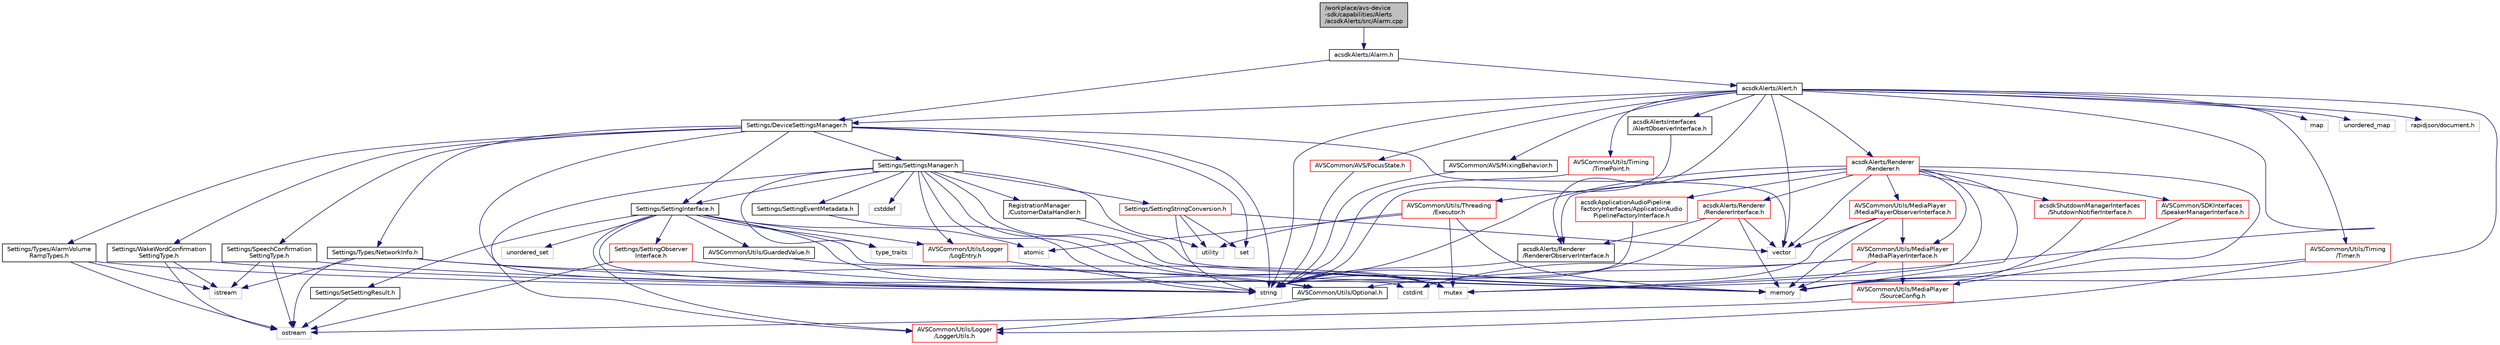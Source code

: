digraph "/workplace/avs-device-sdk/capabilities/Alerts/acsdkAlerts/src/Alarm.cpp"
{
  edge [fontname="Helvetica",fontsize="10",labelfontname="Helvetica",labelfontsize="10"];
  node [fontname="Helvetica",fontsize="10",shape=record];
  Node0 [label="/workplace/avs-device\l-sdk/capabilities/Alerts\l/acsdkAlerts/src/Alarm.cpp",height=0.2,width=0.4,color="black", fillcolor="grey75", style="filled", fontcolor="black"];
  Node0 -> Node1 [color="midnightblue",fontsize="10",style="solid",fontname="Helvetica"];
  Node1 [label="acsdkAlerts/Alarm.h",height=0.2,width=0.4,color="black", fillcolor="white", style="filled",URL="$_alarm_8h.html"];
  Node1 -> Node2 [color="midnightblue",fontsize="10",style="solid",fontname="Helvetica"];
  Node2 [label="Settings/DeviceSettingsManager.h",height=0.2,width=0.4,color="black", fillcolor="white", style="filled",URL="$_device_settings_manager_8h.html"];
  Node2 -> Node3 [color="midnightblue",fontsize="10",style="solid",fontname="Helvetica"];
  Node3 [label="cstdint",height=0.2,width=0.4,color="grey75", fillcolor="white", style="filled"];
  Node2 -> Node4 [color="midnightblue",fontsize="10",style="solid",fontname="Helvetica"];
  Node4 [label="set",height=0.2,width=0.4,color="grey75", fillcolor="white", style="filled"];
  Node2 -> Node5 [color="midnightblue",fontsize="10",style="solid",fontname="Helvetica"];
  Node5 [label="string",height=0.2,width=0.4,color="grey75", fillcolor="white", style="filled"];
  Node2 -> Node6 [color="midnightblue",fontsize="10",style="solid",fontname="Helvetica"];
  Node6 [label="vector",height=0.2,width=0.4,color="grey75", fillcolor="white", style="filled"];
  Node2 -> Node7 [color="midnightblue",fontsize="10",style="solid",fontname="Helvetica"];
  Node7 [label="Settings/SettingInterface.h",height=0.2,width=0.4,color="black", fillcolor="white", style="filled",URL="$_setting_interface_8h.html"];
  Node7 -> Node8 [color="midnightblue",fontsize="10",style="solid",fontname="Helvetica"];
  Node8 [label="atomic",height=0.2,width=0.4,color="grey75", fillcolor="white", style="filled"];
  Node7 -> Node9 [color="midnightblue",fontsize="10",style="solid",fontname="Helvetica"];
  Node9 [label="memory",height=0.2,width=0.4,color="grey75", fillcolor="white", style="filled"];
  Node7 -> Node10 [color="midnightblue",fontsize="10",style="solid",fontname="Helvetica"];
  Node10 [label="mutex",height=0.2,width=0.4,color="grey75", fillcolor="white", style="filled"];
  Node7 -> Node5 [color="midnightblue",fontsize="10",style="solid",fontname="Helvetica"];
  Node7 -> Node11 [color="midnightblue",fontsize="10",style="solid",fontname="Helvetica"];
  Node11 [label="type_traits",height=0.2,width=0.4,color="grey75", fillcolor="white", style="filled"];
  Node7 -> Node12 [color="midnightblue",fontsize="10",style="solid",fontname="Helvetica"];
  Node12 [label="unordered_set",height=0.2,width=0.4,color="grey75", fillcolor="white", style="filled"];
  Node7 -> Node13 [color="midnightblue",fontsize="10",style="solid",fontname="Helvetica"];
  Node13 [label="AVSCommon/Utils/GuardedValue.h",height=0.2,width=0.4,color="black", fillcolor="white", style="filled",URL="$_guarded_value_8h.html"];
  Node13 -> Node10 [color="midnightblue",fontsize="10",style="solid",fontname="Helvetica"];
  Node7 -> Node14 [color="midnightblue",fontsize="10",style="solid",fontname="Helvetica"];
  Node14 [label="AVSCommon/Utils/Logger\l/LogEntry.h",height=0.2,width=0.4,color="red", fillcolor="white", style="filled",URL="$_log_entry_8h.html"];
  Node14 -> Node5 [color="midnightblue",fontsize="10",style="solid",fontname="Helvetica"];
  Node7 -> Node22 [color="midnightblue",fontsize="10",style="solid",fontname="Helvetica"];
  Node22 [label="AVSCommon/Utils/Logger\l/LoggerUtils.h",height=0.2,width=0.4,color="red", fillcolor="white", style="filled",URL="$_logger_utils_8h.html"];
  Node7 -> Node32 [color="midnightblue",fontsize="10",style="solid",fontname="Helvetica"];
  Node32 [label="Settings/SetSettingResult.h",height=0.2,width=0.4,color="black", fillcolor="white", style="filled",URL="$_set_setting_result_8h.html"];
  Node32 -> Node19 [color="midnightblue",fontsize="10",style="solid",fontname="Helvetica"];
  Node19 [label="ostream",height=0.2,width=0.4,color="grey75", fillcolor="white", style="filled"];
  Node7 -> Node33 [color="midnightblue",fontsize="10",style="solid",fontname="Helvetica"];
  Node33 [label="Settings/SettingObserver\lInterface.h",height=0.2,width=0.4,color="red", fillcolor="white", style="filled",URL="$_setting_observer_interface_8h.html"];
  Node33 -> Node9 [color="midnightblue",fontsize="10",style="solid",fontname="Helvetica"];
  Node33 -> Node19 [color="midnightblue",fontsize="10",style="solid",fontname="Helvetica"];
  Node2 -> Node34 [color="midnightblue",fontsize="10",style="solid",fontname="Helvetica"];
  Node34 [label="Settings/SettingsManager.h",height=0.2,width=0.4,color="black", fillcolor="white", style="filled",URL="$_settings_manager_8h.html"];
  Node34 -> Node26 [color="midnightblue",fontsize="10",style="solid",fontname="Helvetica"];
  Node26 [label="cstddef",height=0.2,width=0.4,color="grey75", fillcolor="white", style="filled"];
  Node34 -> Node9 [color="midnightblue",fontsize="10",style="solid",fontname="Helvetica"];
  Node34 -> Node10 [color="midnightblue",fontsize="10",style="solid",fontname="Helvetica"];
  Node34 -> Node11 [color="midnightblue",fontsize="10",style="solid",fontname="Helvetica"];
  Node34 -> Node35 [color="midnightblue",fontsize="10",style="solid",fontname="Helvetica"];
  Node35 [label="utility",height=0.2,width=0.4,color="grey75", fillcolor="white", style="filled"];
  Node34 -> Node36 [color="midnightblue",fontsize="10",style="solid",fontname="Helvetica"];
  Node36 [label="AVSCommon/Utils/Optional.h",height=0.2,width=0.4,color="black", fillcolor="white", style="filled",URL="$_optional_8h.html"];
  Node36 -> Node22 [color="midnightblue",fontsize="10",style="solid",fontname="Helvetica"];
  Node34 -> Node14 [color="midnightblue",fontsize="10",style="solid",fontname="Helvetica"];
  Node34 -> Node22 [color="midnightblue",fontsize="10",style="solid",fontname="Helvetica"];
  Node34 -> Node37 [color="midnightblue",fontsize="10",style="solid",fontname="Helvetica"];
  Node37 [label="RegistrationManager\l/CustomerDataHandler.h",height=0.2,width=0.4,color="black", fillcolor="white", style="filled",URL="$_customer_data_handler_8h.html"];
  Node37 -> Node9 [color="midnightblue",fontsize="10",style="solid",fontname="Helvetica"];
  Node34 -> Node38 [color="midnightblue",fontsize="10",style="solid",fontname="Helvetica"];
  Node38 [label="Settings/SettingEventMetadata.h",height=0.2,width=0.4,color="black", fillcolor="white", style="filled",URL="$_setting_event_metadata_8h.html"];
  Node38 -> Node5 [color="midnightblue",fontsize="10",style="solid",fontname="Helvetica"];
  Node34 -> Node7 [color="midnightblue",fontsize="10",style="solid",fontname="Helvetica"];
  Node34 -> Node39 [color="midnightblue",fontsize="10",style="solid",fontname="Helvetica"];
  Node39 [label="Settings/SettingStringConversion.h",height=0.2,width=0.4,color="red", fillcolor="white", style="filled",URL="$_setting_string_conversion_8h.html"];
  Node39 -> Node4 [color="midnightblue",fontsize="10",style="solid",fontname="Helvetica"];
  Node39 -> Node5 [color="midnightblue",fontsize="10",style="solid",fontname="Helvetica"];
  Node39 -> Node35 [color="midnightblue",fontsize="10",style="solid",fontname="Helvetica"];
  Node39 -> Node6 [color="midnightblue",fontsize="10",style="solid",fontname="Helvetica"];
  Node2 -> Node43 [color="midnightblue",fontsize="10",style="solid",fontname="Helvetica"];
  Node43 [label="Settings/SpeechConfirmation\lSettingType.h",height=0.2,width=0.4,color="black", fillcolor="white", style="filled",URL="$_speech_confirmation_setting_type_8h.html"];
  Node43 -> Node44 [color="midnightblue",fontsize="10",style="solid",fontname="Helvetica"];
  Node44 [label="istream",height=0.2,width=0.4,color="grey75", fillcolor="white", style="filled"];
  Node43 -> Node19 [color="midnightblue",fontsize="10",style="solid",fontname="Helvetica"];
  Node43 -> Node5 [color="midnightblue",fontsize="10",style="solid",fontname="Helvetica"];
  Node2 -> Node45 [color="midnightblue",fontsize="10",style="solid",fontname="Helvetica"];
  Node45 [label="Settings/WakeWordConfirmation\lSettingType.h",height=0.2,width=0.4,color="black", fillcolor="white", style="filled",URL="$_wake_word_confirmation_setting_type_8h.html"];
  Node45 -> Node5 [color="midnightblue",fontsize="10",style="solid",fontname="Helvetica"];
  Node45 -> Node19 [color="midnightblue",fontsize="10",style="solid",fontname="Helvetica"];
  Node45 -> Node44 [color="midnightblue",fontsize="10",style="solid",fontname="Helvetica"];
  Node2 -> Node46 [color="midnightblue",fontsize="10",style="solid",fontname="Helvetica"];
  Node46 [label="Settings/Types/AlarmVolume\lRampTypes.h",height=0.2,width=0.4,color="black", fillcolor="white", style="filled",URL="$_alarm_volume_ramp_types_8h.html"];
  Node46 -> Node44 [color="midnightblue",fontsize="10",style="solid",fontname="Helvetica"];
  Node46 -> Node19 [color="midnightblue",fontsize="10",style="solid",fontname="Helvetica"];
  Node46 -> Node5 [color="midnightblue",fontsize="10",style="solid",fontname="Helvetica"];
  Node2 -> Node47 [color="midnightblue",fontsize="10",style="solid",fontname="Helvetica"];
  Node47 [label="Settings/Types/NetworkInfo.h",height=0.2,width=0.4,color="black", fillcolor="white", style="filled",URL="$_network_info_8h.html"];
  Node47 -> Node44 [color="midnightblue",fontsize="10",style="solid",fontname="Helvetica"];
  Node47 -> Node19 [color="midnightblue",fontsize="10",style="solid",fontname="Helvetica"];
  Node47 -> Node5 [color="midnightblue",fontsize="10",style="solid",fontname="Helvetica"];
  Node47 -> Node36 [color="midnightblue",fontsize="10",style="solid",fontname="Helvetica"];
  Node1 -> Node48 [color="midnightblue",fontsize="10",style="solid",fontname="Helvetica"];
  Node48 [label="acsdkAlerts/Alert.h",height=0.2,width=0.4,color="black", fillcolor="white", style="filled",URL="$_alert_8h.html"];
  Node48 -> Node49 [color="midnightblue",fontsize="10",style="solid",fontname="Helvetica"];
  Node49 [label="acsdkAlerts/Renderer\l/Renderer.h",height=0.2,width=0.4,color="red", fillcolor="white", style="filled",URL="$_renderer_8h.html"];
  Node49 -> Node50 [color="midnightblue",fontsize="10",style="solid",fontname="Helvetica"];
  Node50 [label="acsdkAlerts/Renderer\l/RendererInterface.h",height=0.2,width=0.4,color="red", fillcolor="white", style="filled",URL="$_renderer_interface_8h.html"];
  Node50 -> Node51 [color="midnightblue",fontsize="10",style="solid",fontname="Helvetica"];
  Node51 [label="acsdkAlerts/Renderer\l/RendererObserverInterface.h",height=0.2,width=0.4,color="black", fillcolor="white", style="filled",URL="$_renderer_observer_interface_8h.html"];
  Node51 -> Node5 [color="midnightblue",fontsize="10",style="solid",fontname="Helvetica"];
  Node50 -> Node9 [color="midnightblue",fontsize="10",style="solid",fontname="Helvetica"];
  Node50 -> Node5 [color="midnightblue",fontsize="10",style="solid",fontname="Helvetica"];
  Node50 -> Node6 [color="midnightblue",fontsize="10",style="solid",fontname="Helvetica"];
  Node49 -> Node51 [color="midnightblue",fontsize="10",style="solid",fontname="Helvetica"];
  Node49 -> Node53 [color="midnightblue",fontsize="10",style="solid",fontname="Helvetica"];
  Node53 [label="acsdkApplicationAudioPipeline\lFactoryInterfaces/ApplicationAudio\lPipelineFactoryInterface.h",height=0.2,width=0.4,color="red", fillcolor="white", style="filled",URL="$_application_audio_pipeline_factory_interface_8h.html"];
  Node53 -> Node5 [color="midnightblue",fontsize="10",style="solid",fontname="Helvetica"];
  Node49 -> Node82 [color="midnightblue",fontsize="10",style="solid",fontname="Helvetica"];
  Node82 [label="acsdkShutdownManagerInterfaces\l/ShutdownNotifierInterface.h",height=0.2,width=0.4,color="red", fillcolor="white", style="filled",URL="$_shutdown_notifier_interface_8h.html"];
  Node82 -> Node9 [color="midnightblue",fontsize="10",style="solid",fontname="Helvetica"];
  Node49 -> Node84 [color="midnightblue",fontsize="10",style="solid",fontname="Helvetica"];
  Node84 [label="AVSCommon/SDKInterfaces\l/SpeakerManagerInterface.h",height=0.2,width=0.4,color="red", fillcolor="white", style="filled",URL="$_speaker_manager_interface_8h.html"];
  Node84 -> Node9 [color="midnightblue",fontsize="10",style="solid",fontname="Helvetica"];
  Node49 -> Node86 [color="midnightblue",fontsize="10",style="solid",fontname="Helvetica"];
  Node86 [label="AVSCommon/Utils/Threading\l/Executor.h",height=0.2,width=0.4,color="red", fillcolor="white", style="filled",URL="$_executor_8h.html"];
  Node86 -> Node8 [color="midnightblue",fontsize="10",style="solid",fontname="Helvetica"];
  Node86 -> Node9 [color="midnightblue",fontsize="10",style="solid",fontname="Helvetica"];
  Node86 -> Node10 [color="midnightblue",fontsize="10",style="solid",fontname="Helvetica"];
  Node86 -> Node35 [color="midnightblue",fontsize="10",style="solid",fontname="Helvetica"];
  Node49 -> Node67 [color="midnightblue",fontsize="10",style="solid",fontname="Helvetica"];
  Node67 [label="AVSCommon/Utils/MediaPlayer\l/MediaPlayerInterface.h",height=0.2,width=0.4,color="red", fillcolor="white", style="filled",URL="$_media_player_interface_8h.html"];
  Node67 -> Node3 [color="midnightblue",fontsize="10",style="solid",fontname="Helvetica"];
  Node67 -> Node9 [color="midnightblue",fontsize="10",style="solid",fontname="Helvetica"];
  Node67 -> Node36 [color="midnightblue",fontsize="10",style="solid",fontname="Helvetica"];
  Node67 -> Node79 [color="midnightblue",fontsize="10",style="solid",fontname="Helvetica"];
  Node79 [label="AVSCommon/Utils/MediaPlayer\l/SourceConfig.h",height=0.2,width=0.4,color="red", fillcolor="white", style="filled",URL="$_source_config_8h.html"];
  Node79 -> Node19 [color="midnightblue",fontsize="10",style="solid",fontname="Helvetica"];
  Node49 -> Node95 [color="midnightblue",fontsize="10",style="solid",fontname="Helvetica"];
  Node95 [label="AVSCommon/Utils/MediaPlayer\l/MediaPlayerObserverInterface.h",height=0.2,width=0.4,color="red", fillcolor="white", style="filled",URL="$_media_player_observer_interface_8h.html"];
  Node95 -> Node5 [color="midnightblue",fontsize="10",style="solid",fontname="Helvetica"];
  Node95 -> Node6 [color="midnightblue",fontsize="10",style="solid",fontname="Helvetica"];
  Node95 -> Node9 [color="midnightblue",fontsize="10",style="solid",fontname="Helvetica"];
  Node95 -> Node67 [color="midnightblue",fontsize="10",style="solid",fontname="Helvetica"];
  Node49 -> Node79 [color="midnightblue",fontsize="10",style="solid",fontname="Helvetica"];
  Node49 -> Node9 [color="midnightblue",fontsize="10",style="solid",fontname="Helvetica"];
  Node49 -> Node10 [color="midnightblue",fontsize="10",style="solid",fontname="Helvetica"];
  Node49 -> Node5 [color="midnightblue",fontsize="10",style="solid",fontname="Helvetica"];
  Node49 -> Node6 [color="midnightblue",fontsize="10",style="solid",fontname="Helvetica"];
  Node48 -> Node51 [color="midnightblue",fontsize="10",style="solid",fontname="Helvetica"];
  Node48 -> Node102 [color="midnightblue",fontsize="10",style="solid",fontname="Helvetica"];
  Node102 [label="AVSCommon/AVS/FocusState.h",height=0.2,width=0.4,color="red", fillcolor="white", style="filled",URL="$_focus_state_8h.html"];
  Node102 -> Node5 [color="midnightblue",fontsize="10",style="solid",fontname="Helvetica"];
  Node48 -> Node103 [color="midnightblue",fontsize="10",style="solid",fontname="Helvetica"];
  Node103 [label="AVSCommon/AVS/MixingBehavior.h",height=0.2,width=0.4,color="black", fillcolor="white", style="filled",URL="$_a_v_s_2include_2_a_v_s_common_2_a_v_s_2_mixing_behavior_8h.html"];
  Node103 -> Node5 [color="midnightblue",fontsize="10",style="solid",fontname="Helvetica"];
  Node48 -> Node104 [color="midnightblue",fontsize="10",style="solid",fontname="Helvetica"];
  Node104 [label="AVSCommon/Utils/Timing\l/Timer.h",height=0.2,width=0.4,color="red", fillcolor="white", style="filled",URL="$_a_v_s_common_2_utils_2include_2_a_v_s_common_2_utils_2_timing_2_timer_8h.html"];
  Node104 -> Node10 [color="midnightblue",fontsize="10",style="solid",fontname="Helvetica"];
  Node104 -> Node22 [color="midnightblue",fontsize="10",style="solid",fontname="Helvetica"];
  Node48 -> Node110 [color="midnightblue",fontsize="10",style="solid",fontname="Helvetica"];
  Node110 [label="AVSCommon/Utils/Timing\l/TimePoint.h",height=0.2,width=0.4,color="red", fillcolor="white", style="filled",URL="$_time_point_8h.html"];
  Node110 -> Node5 [color="midnightblue",fontsize="10",style="solid",fontname="Helvetica"];
  Node48 -> Node115 [color="midnightblue",fontsize="10",style="solid",fontname="Helvetica"];
  Node115 [label="acsdkAlertsInterfaces\l/AlertObserverInterface.h",height=0.2,width=0.4,color="black", fillcolor="white", style="filled",URL="$_alert_observer_interface_8h.html"];
  Node115 -> Node5 [color="midnightblue",fontsize="10",style="solid",fontname="Helvetica"];
  Node48 -> Node2 [color="midnightblue",fontsize="10",style="solid",fontname="Helvetica"];
  Node48 -> Node42 [color="midnightblue",fontsize="10",style="solid",fontname="Helvetica"];
  Node42 [label="map",height=0.2,width=0.4,color="grey75", fillcolor="white", style="filled"];
  Node48 -> Node9 [color="midnightblue",fontsize="10",style="solid",fontname="Helvetica"];
  Node48 -> Node10 [color="midnightblue",fontsize="10",style="solid",fontname="Helvetica"];
  Node48 -> Node5 [color="midnightblue",fontsize="10",style="solid",fontname="Helvetica"];
  Node48 -> Node58 [color="midnightblue",fontsize="10",style="solid",fontname="Helvetica"];
  Node58 [label="unordered_map",height=0.2,width=0.4,color="grey75", fillcolor="white", style="filled"];
  Node48 -> Node6 [color="midnightblue",fontsize="10",style="solid",fontname="Helvetica"];
  Node48 -> Node28 [color="midnightblue",fontsize="10",style="solid",fontname="Helvetica"];
  Node28 [label="rapidjson/document.h",height=0.2,width=0.4,color="grey75", fillcolor="white", style="filled"];
}

